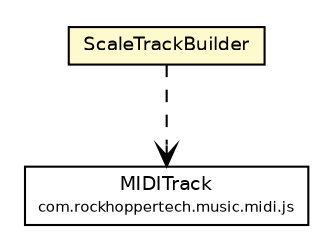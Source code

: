 #!/usr/local/bin/dot
#
# Class diagram 
# Generated by UMLGraph version R5_6-24-gf6e263 (http://www.umlgraph.org/)
#

digraph G {
	edge [fontname="Helvetica",fontsize=10,labelfontname="Helvetica",labelfontsize=10];
	node [fontname="Helvetica",fontsize=10,shape=plaintext];
	nodesep=0.25;
	ranksep=0.5;
	// com.rockhoppertech.music.midi.js.MIDITrack
	c8745 [label=<<table title="com.rockhoppertech.music.midi.js.MIDITrack" border="0" cellborder="1" cellspacing="0" cellpadding="2" port="p" href="../midi/js/MIDITrack.html">
		<tr><td><table border="0" cellspacing="0" cellpadding="1">
<tr><td align="center" balign="center"> MIDITrack </td></tr>
<tr><td align="center" balign="center"><font point-size="7.0"> com.rockhoppertech.music.midi.js </font></td></tr>
		</table></td></tr>
		</table>>, URL="../midi/js/MIDITrack.html", fontname="Helvetica", fontcolor="black", fontsize=9.0];
	// com.rockhoppertech.music.scale.ScaleTrackBuilder
	c8794 [label=<<table title="com.rockhoppertech.music.scale.ScaleTrackBuilder" border="0" cellborder="1" cellspacing="0" cellpadding="2" port="p" bgcolor="lemonChiffon" href="./ScaleTrackBuilder.html">
		<tr><td><table border="0" cellspacing="0" cellpadding="1">
<tr><td align="center" balign="center"> ScaleTrackBuilder </td></tr>
		</table></td></tr>
		</table>>, URL="./ScaleTrackBuilder.html", fontname="Helvetica", fontcolor="black", fontsize=9.0];
	// com.rockhoppertech.music.scale.ScaleTrackBuilder DEPEND com.rockhoppertech.music.midi.js.MIDITrack
	c8794:p -> c8745:p [taillabel="", label="", headlabel="", fontname="Helvetica", fontcolor="black", fontsize=10.0, color="black", arrowhead=open, style=dashed];
}

